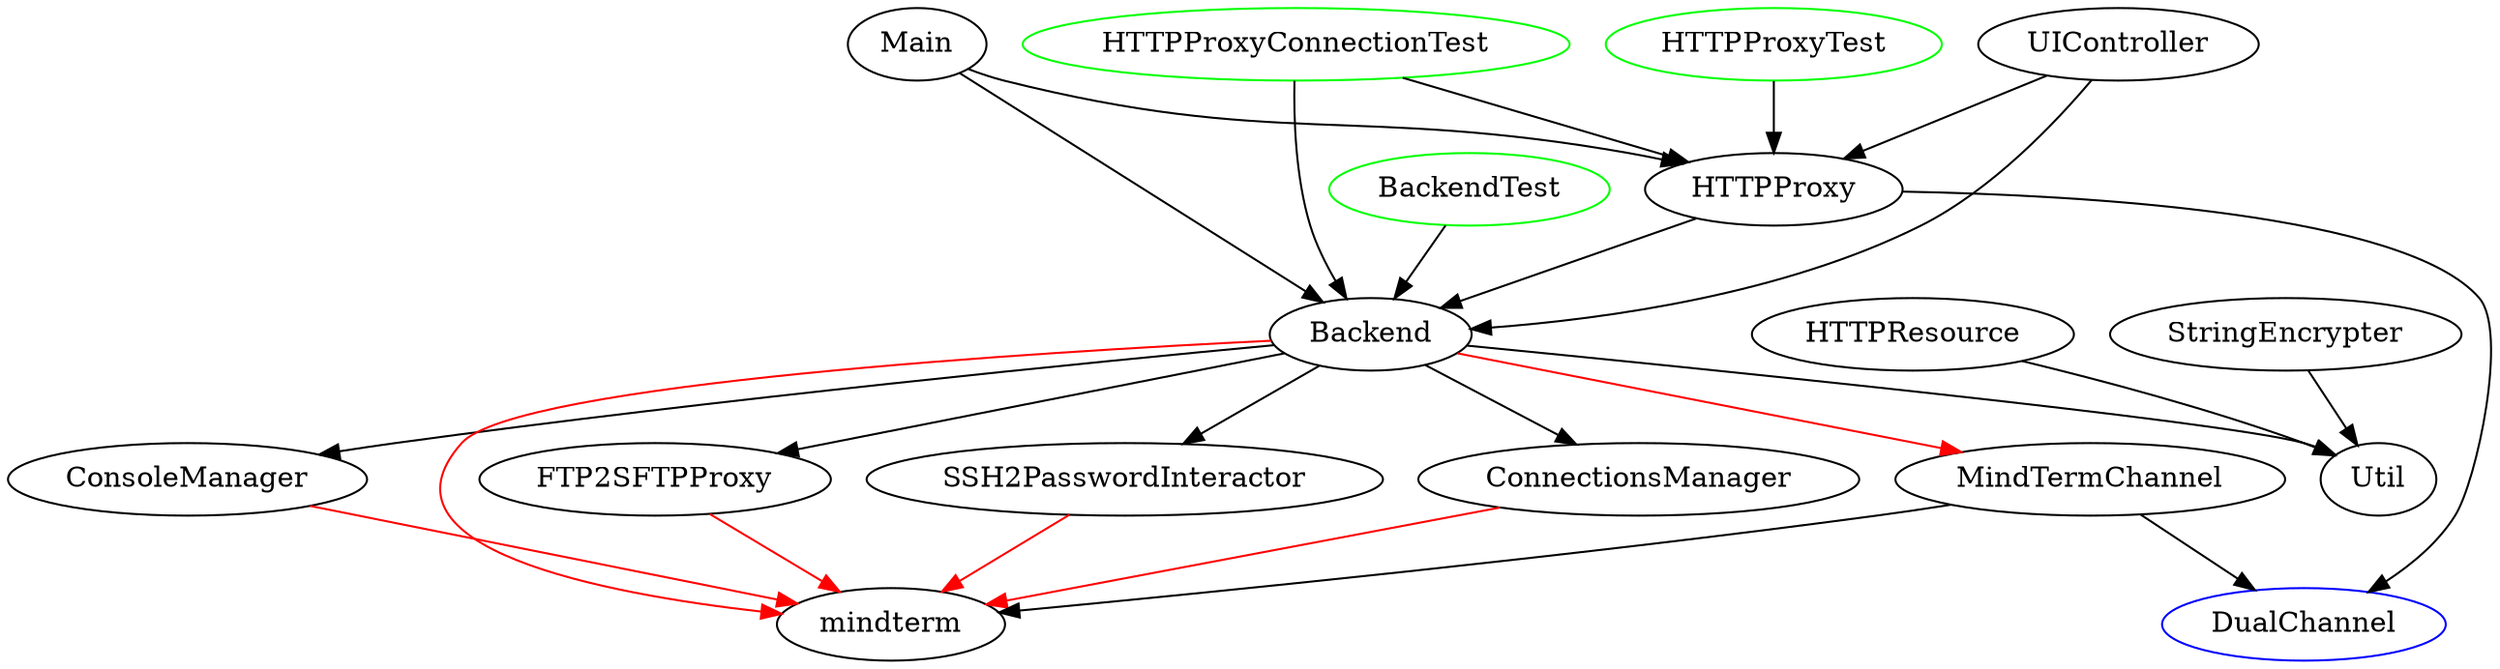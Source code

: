 digraph g {

// Test classes
BackendTest [color="green"];
HTTPProxyConnectionTest [color="green"];
HTTPProxyTest [color="green"];

// MindTerm dependencies
ConsoleManager -> mindterm [color="red"];
Backend -> mindterm [color="red"];
FTP2SFTPProxy -> mindterm [color="red"];
SSH2PasswordInteractor -> mindterm [color="red"];
ConnectionsManager -> mindterm [color="red"];

// New interfaces & dependencies
DualChannel [color="blue"];
MindTermChannel;

MindTermChannel -> DualChannel;
MindTermChannel -> mindterm;
Backend -> MindTermChannel [color="red"];
HTTPProxy -> DualChannel;

// Class cross-dependencies

Backend -> ConsoleManager;

HTTPProxy -> Backend;
Main -> Backend;
UIController -> Backend;
BackendTest -> Backend;
HTTPProxyConnectionTest -> Backend;

Backend -> Util;
HTTPResource -> Util;
StringEncrypter -> Util;

Main -> HTTPProxy;
UIController -> HTTPProxy;
HTTPProxyConnectionTest -> HTTPProxy;
HTTPProxyTest -> HTTPProxy;

Backend -> FTP2SFTPProxy;
Backend -> SSH2PasswordInteractor;
Backend -> ConnectionsManager;
}
